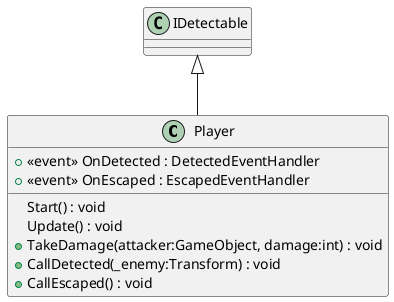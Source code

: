 @startuml
class Player {
    +  <<event>> OnDetected : DetectedEventHandler 
    +  <<event>> OnEscaped : EscapedEventHandler 
    Start() : void
    Update() : void
    + TakeDamage(attacker:GameObject, damage:int) : void
    + CallDetected(_enemy:Transform) : void
    + CallEscaped() : void
}
IDetectable <|-- Player
@enduml
